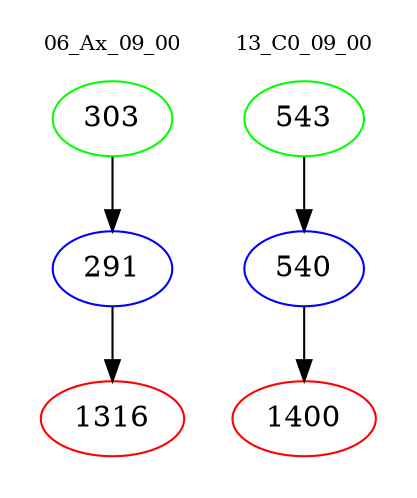 digraph{
subgraph cluster_0 {
color = white
label = "06_Ax_09_00";
fontsize=10;
T0_303 [label="303", color="green"]
T0_303 -> T0_291 [color="black"]
T0_291 [label="291", color="blue"]
T0_291 -> T0_1316 [color="black"]
T0_1316 [label="1316", color="red"]
}
subgraph cluster_1 {
color = white
label = "13_C0_09_00";
fontsize=10;
T1_543 [label="543", color="green"]
T1_543 -> T1_540 [color="black"]
T1_540 [label="540", color="blue"]
T1_540 -> T1_1400 [color="black"]
T1_1400 [label="1400", color="red"]
}
}
